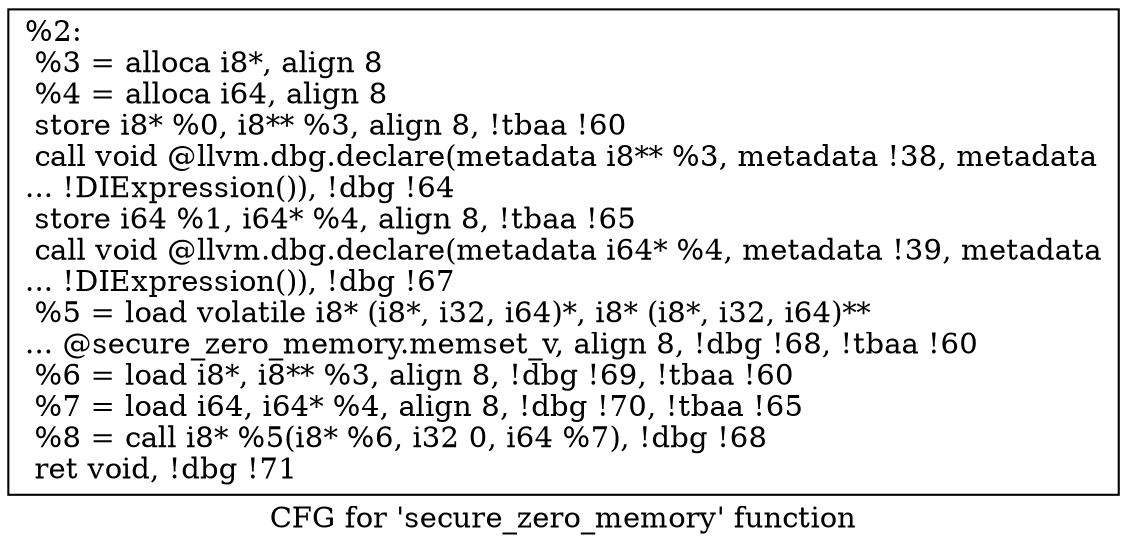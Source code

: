 digraph "CFG for 'secure_zero_memory' function" {
	label="CFG for 'secure_zero_memory' function";

	Node0x1c23fe0 [shape=record,label="{%2:\l  %3 = alloca i8*, align 8\l  %4 = alloca i64, align 8\l  store i8* %0, i8** %3, align 8, !tbaa !60\l  call void @llvm.dbg.declare(metadata i8** %3, metadata !38, metadata\l... !DIExpression()), !dbg !64\l  store i64 %1, i64* %4, align 8, !tbaa !65\l  call void @llvm.dbg.declare(metadata i64* %4, metadata !39, metadata\l... !DIExpression()), !dbg !67\l  %5 = load volatile i8* (i8*, i32, i64)*, i8* (i8*, i32, i64)**\l... @secure_zero_memory.memset_v, align 8, !dbg !68, !tbaa !60\l  %6 = load i8*, i8** %3, align 8, !dbg !69, !tbaa !60\l  %7 = load i64, i64* %4, align 8, !dbg !70, !tbaa !65\l  %8 = call i8* %5(i8* %6, i32 0, i64 %7), !dbg !68\l  ret void, !dbg !71\l}"];
}
